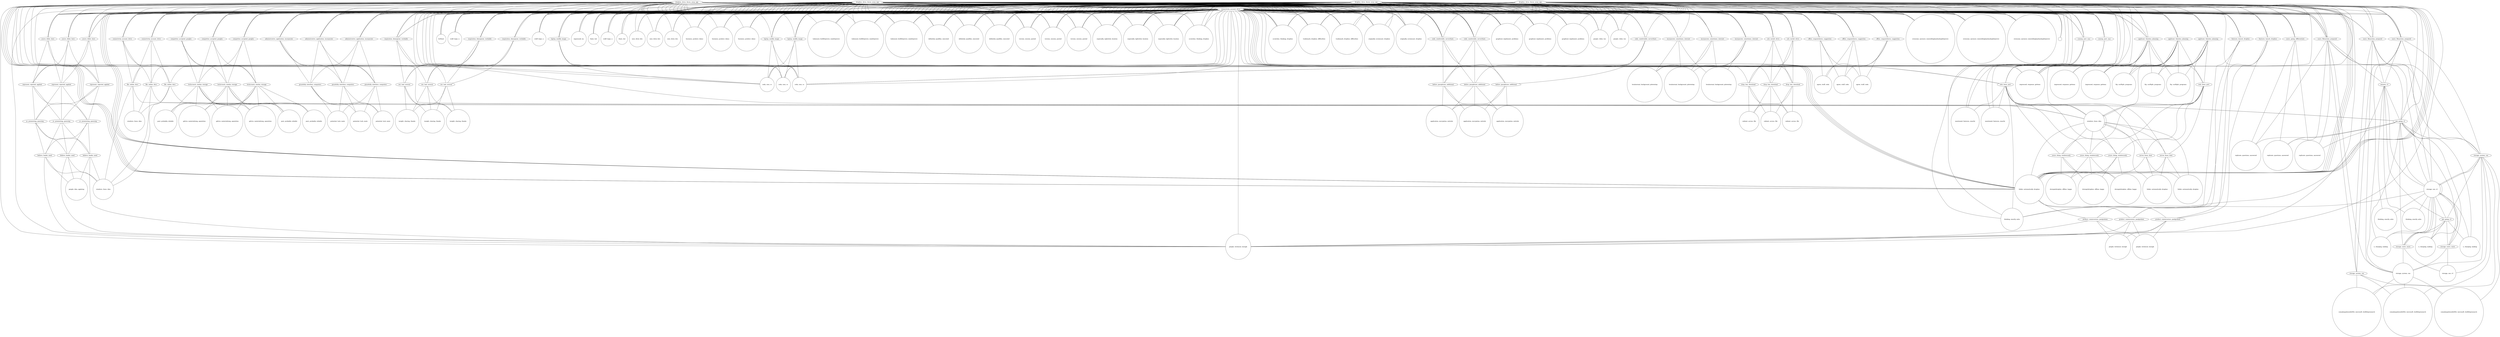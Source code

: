graph tree {
{Ndropbox, drive, throw, away, app[label="dropbox, drive, throw, away, app"]}--{L[shape=circle,label=""]}
 {L[shape=circle,label=""]}{Ndropbox, drive, throw, away, app[label="dropbox, drive, throw, away, app"]}--{Nlaptop, modify, image[label="laptop, modify, image"]}
{Nlaptop, modify, image[label="laptop, modify, image"]}--{Lcoda, cmu, cs[shape=circle,label="coda, cmu, cs"]}
 {Lcoda, cmu, cs[shape=circle,label="coda, cmu, cs"]}{Ndropbox, drive, throw, away, app[label="dropbox, drive, throw, away, app"]}--{Lbrilliant[shape=circle,label="brilliant"]}
 {Lbrilliant[shape=circle,label="brilliant"]}{Ndropbox, drive, throw, away, app[label="dropbox, drive, throw, away, app"]}--{Lstuff, hope, n[shape=circle,label="stuff, hope, n"]}
 {Lstuff, hope, n[shape=circle,label="stuff, hope, n"]}{Ndropbox, drive, throw, away, app[label="dropbox, drive, throw, away, app"]}--{Limpressed, im[shape=circle,label="impressed, im"]}
 {Limpressed, im[shape=circle,label="impressed, im"]}{Ndropbox, drive, throw, away, app[label="dropbox, drive, throw, away, app"]}--{Lthats, hot[shape=circle,label="thats, hot"]}
 {Lthats, hot[shape=circle,label="thats, hot"]}{Ndropbox, drive, throw, away, app[label="dropbox, drive, throw, away, app"]}--{Lnice, drew, lets[shape=circle,label="nice, drew, lets"]}
 {Lnice, drew, lets[shape=circle,label="nice, drew, lets"]}{Ndropbox, drive, throw, away, app[label="dropbox, drive, throw, away, app"]}--{Lbusiness, product, demo[shape=circle,label="business, product, demo"]}
 {Lbusiness, product, demo[shape=circle,label="business, product, demo"]}{Ndropbox, drive, throw, away, app[label="dropbox, drive, throw, away, app"]}--{Ltubesnow, hrefhttpwww, comhttpwww[shape=circle,label="tubesnow, hrefhttpwww, comhttpwww"]}
 {Ltubesnow, hrefhttpwww, comhttpwww[shape=circle,label="tubesnow, hrefhttpwww, comhttpwww"]}{Ndropbox, drive, throw, away, app[label="dropbox, drive, throw, away, app"]}--{Ncompetitor, accepted, googles[label="competitor, accepted, googles"]}
{Ncompetitor, accepted, googles[label="competitor, accepted, googles"]}--{Ntechcrunch, similar, storage[label="techcrunch, similar, storage"]}
{Ntechcrunch, similar, storage[label="techcrunch, similar, storage"]}--{Lpost, probably, reliable[shape=circle,label="post, probably, reliable"]}
 {Lpost, probably, reliable[shape=circle,label="post, probably, reliable"]}{Ntechcrunch, similar, storage[label="techcrunch, similar, storage"]}--{Lgdrive, materialising, aquisition[shape=circle,label="gdrive, materialising, aquisition"]}
 {Lgdrive, materialising, aquisition[shape=circle,label="gdrive, materialising, aquisition"]}{Ndropbox, drive, throw, away, app[label="dropbox, drive, throw, away, app"]}--{Ldefinitely, qualifies, executed[shape=circle,label="definitely, qualifies, executed"]}
 {Ldefinitely, qualifies, executed[shape=circle,label="definitely, qualifies, executed"]}{Ndropbox, drive, throw, away, app[label="dropbox, drive, throw, away, app"]}--{Lversion, session, posted[shape=circle,label="version, session, posted"]}
 {Lversion, session, posted[shape=circle,label="version, session, posted"]}{Ndropbox, drive, throw, away, app[label="dropbox, drive, throw, away, app"]}--{Lespecially, rightclick, location[shape=circle,label="especially, rightclick, location"]}
 {Lespecially, rightclick, location[shape=circle,label="especially, rightclick, location"]}{Ndropbox, drive, throw, away, app[label="dropbox, drive, throw, away, app"]}--{Lscratches, thinking, dropbox[shape=circle,label="scratches, thinking, dropbox"]}
 {Lscratches, thinking, dropbox[shape=circle,label="scratches, thinking, dropbox"]}{Ndropbox, drive, throw, away, app[label="dropbox, drive, throw, away, app"]}--{Ltrademark, dropbox, difficulties[shape=circle,label="trademark, dropbox, difficulties"]}
 {Ltrademark, dropbox, difficulties[shape=circle,label="trademark, dropbox, difficulties"]}{Ndropbox, drive, throw, away, app[label="dropbox, drive, throw, away, app"]}--{Loriginally, screencast, dropbox[shape=circle,label="originally, screencast, dropbox"]}
 {Loriginally, screencast, dropbox[shape=circle,label="originally, screencast, dropbox"]}{Ndropbox, drive, throw, away, app[label="dropbox, drive, throw, away, app"]}--{Nincorporate, sometimes, internet[label="incorporate, sometimes, internet"]}
{Nincorporate, sometimes, internet[label="incorporate, sometimes, internet"]}--{Llocalnormal, background, photoshop[shape=circle,label="localnormal, background, photoshop"]}
 {Llocalnormal, background, photoshop[shape=circle,label="localnormal, background, photoshop"]}{Ndropbox, drive, throw, away, app[label="dropbox, drive, throw, away, app"]}--{Lgraphical, implement, problems[shape=circle,label="graphical, implement, problems"]}
 {Lgraphical, implement, problems[shape=circle,label="graphical, implement, problems"]}{Ndropbox, drive, throw, away, app[label="dropbox, drive, throw, away, app"]}--{Ncoming, port, mac[label="coming, port, mac"]}
{Ncoming, port, mac[label="coming, port, mac"]}--{Lmentioned, features, exactly[shape=circle,label="mentioned, features, exactly"]}
 {Lmentioned, features, exactly[shape=circle,label="mentioned, features, exactly"]}{Ndropbox, drive, throw, away, app[label="dropbox, drive, throw, away, app"]}--{Nusers, going, differentiate[label="users, going, differentiate"]}
{Nusers, going, differentiate[label="users, going, differentiate"]}--{Lreplicate, questions, answered[shape=circle,label="replicate, questions, answered"]}
 {Lreplicate, questions, answered[shape=circle,label="replicate, questions, answered"]}{Ndropbox, drive, throw, away, app[label="dropbox, drive, throw, away, app"]}--{Nyouve, didnt, here[label="youve, didnt, here"]}
{Nyouve, didnt, here[label="youve, didnt, here"]}--{Nrepresent, rejected, applied[label="represent, rejected, applied"]}
{Nrepresent, rejected, applied[label="represent, rejected, applied"]}--{Nyc, preexisting, guessing[label="yc, preexisting, guessing"]}
{Nyc, preexisting, guessing[label="yc, preexisting, guessing"]}--{Nbelieve, leader, need[label="believe, leader, need"]}
{Nbelieve, leader, need[label="believe, leader, need"]}--{Lpeople, idea, applying[shape=circle,label="people, idea, applying"]}
 {Lpeople, idea, applying[shape=circle,label="people, idea, applying"]}{Ndropbox, drive, throw, away, app[label="dropbox, drive, throw, away, app"]}--{Lpeople, video, too[shape=circle,label="people, video, too"]}
 {Lpeople, video, too[shape=circle,label="people, video, too"]}{Ndropbox, drive, throw, away, app[label="dropbox, drive, throw, away, app"]}--{Nadministrative, application, incorporate[label="administrative, application, incorporate"]}
{Nadministrative, application, incorporate[label="administrative, application, incorporate"]}--{Ngracefully, interface, computers[label="gracefully, interface, computers"]}
{Ngracefully, interface, computers[label="gracefully, interface, computers"]}--{Lpotential, luck, mate[shape=circle,label="potential, luck, mate"]}
 {Lpotential, luck, mate[shape=circle,label="potential, luck, mate"]}{Ndropbox, drive, throw, away, app[label="dropbox, drive, throw, away, app"]}--{Noffice, congratsheres, suggestion[label="office, congratsheres, suggestion"]}
{Noffice, congratsheres, suggestion[label="office, congratsheres, suggestion"]}--{Lagree, stuff, coda[shape=circle,label="agree, stuff, coda"]}
 {Lagree, stuff, coda[shape=circle,label="agree, stuff, coda"]}{Ndropbox, drive, throw, away, app[label="dropbox, drive, throw, away, app"]}--{Ninspiration, demogreat, workable[label="inspiration, demogreat, workable"]}
{Ninspiration, demogreat, workable[label="inspiration, demogreat, workable"]}--{Nout, had, several[label="out, had, several"]}
{Nout, had, several[label="out, had, several"]}--{Linsight, sharing, thanks[shape=circle,label="insight, sharing, thanks"]}
 {Linsight, sharing, thanks[shape=circle,label="insight, sharing, thanks"]}{Ndropbox, drive, throw, away, app[label="dropbox, drive, throw, away, app"]}--{Lcoda, cmu, cs[shape=circle,label="coda, cmu, cs"]}
 {Lcoda, cmu, cs[shape=circle,label="coda, cmu, cs"]}{Ndropbox, drive, throw, away, app[label="dropbox, drive, throw, away, app"]}--{Nfeatures, launch, dropbox[label="features, launch, dropbox"]}
{Nfeatures, launch, dropbox[label="features, launch, dropbox"]}--{Nproduct, cominvestors, paulgraham[label="product, cominvestors, paulgraham"]}
{Nproduct, cominvestors, paulgraham[label="product, cominvestors, paulgraham"]}--{Lpeople, technical, enough[shape=circle,label="people, technical, enough"]}
 {Lpeople, technical, enough[shape=circle,label="people, technical, enough"]}{Ndropbox, drive, throw, away, app[label="dropbox, drive, throw, away, app"]}--{Ncode, comfortable, serverthats[label="code, comfortable, serverthats"]}
{Ncode, comfortable, serverthats[label="code, comfortable, serverthats"]}--{Nbefore, passphrase, additional[label="before, passphrase, additional"]}
{Nbefore, passphrase, additional[label="before, passphrase, additional"]}--{Lapplication, encryption, entirely[shape=circle,label="application, encryption, entirely"]}
 {Lapplication, encryption, entirely[shape=circle,label="application, encryption, entirely"]}{Ndropbox, drive, throw, away, app[label="dropbox, drive, throw, away, app"]}--{Napplicant, thatalso, planning[label="applicant, thatalso, planning"]}
{Napplicant, thatalso, planning[label="applicant, thatalso, planning"]}--{Limpressed, response, gottenn[shape=circle,label="impressed, response, gottenn"]}
 {Limpressed, response, gottenn[shape=circle,label="impressed, response, gottenn"]}{Napplicant, thatalso, planning[label="applicant, thatalso, planning"]}--{Nweb, linux, port[label="web, linux, port"]}
{Nweb, linux, port[label="web, linux, port"]}--{Nyoure, doing, windowsonly[label="youre, doing, windowsonly"]}
{Nyoure, doing, windowsonly[label="youre, doing, windowsonly"]}--{Ldrewgetdropbox, offline, happy[shape=circle,label="drewgetdropbox, offline, happy"]}
 {Ldrewgetdropbox, offline, happy[shape=circle,label="drewgetdropbox, offline, happy"]}{Nweb, linux, port[label="web, linux, port"]}--{Nserver, linux, dont[label="server, linux, dont"]}
{Nserver, linux, dont[label="server, linux, dont"]}--{Lfolder, automatically, dropbox[shape=circle,label="folder, automatically, dropbox"]}
 {Lfolder, automatically, dropbox[shape=circle,label="folder, automatically, dropbox"]}{Napplicant, thatalso, planning[label="applicant, thatalso, planning"]}--{Lftp, curlftpfs, programs[shape=circle,label="ftp, curlftpfs, programs"]}
 {Lftp, curlftpfs, programs[shape=circle,label="ftp, curlftpfs, programs"]}{Ndropbox, drive, throw, away, app[label="dropbox, drive, throw, away, app"]}--{Nusers, filesystem, prepared[label="users, filesystem, prepared"]}
{Nusers, filesystem, prepared[label="users, filesystem, prepared"]}--{Namazon, s3[label="amazon, s3"]}
{Namazon, s3[label="amazon, s3"]}--{Lthinking, exactly, ashu[shape=circle,label="thinking, exactly, ashu"]}
 {Lthinking, exactly, ashu[shape=circle,label="thinking, exactly, ashu"]}{Namazon, s3[label="amazon, s3"]}--{Nper, going, s3[label="per, going, s3"]}
{Nper, going, s3[label="per, going, s3"]}--{Lx, charging, making[shape=circle,label="x, charging, making"]}
 {Lx, charging, making[shape=circle,label="x, charging, making"]}{Nper, going, s3[label="per, going, s3"]}--{Nstorage, users, more[label="storage, users, more"]}
{Nstorage, users, more[label="storage, users, more"]}--{Lstorage, can, s3[shape=circle,label="storage, can, s3"]}
 {Lstorage, can, s3[shape=circle,label="storage, can, s3"]}{Nusers, filesystem, prepared[label="users, filesystem, prepared"]}--{Nstorage, system, can[label="storage, system, can"]}
{Nstorage, system, can[label="storage, system, can"]}--{Lcomadyapubsosdi2002, microsoft, hrefhttpresearch[shape=circle,label="comadyapubsosdi2002, microsoft, hrefhttpresearch"]}
 {Lcomadyapubsosdi2002, microsoft, hrefhttpresearch[shape=circle,label="comadyapubsosdi2002, microsoft, hrefhttpresearch"]}{Ndropbox, drive, throw, away, app[label="dropbox, drive, throw, away, app"]}--{Nusb, install, drive[label="usb, install, drive"]}
{Nusb, install, drive[label="usb, install, drive"]}--{Ndrop, box, download[label="drop, box, download"]}
{Ndrop, box, download[label="drop, box, download"]}--{Lcabinet, across, file[shape=circle,label="cabinet, across, file"]}
 {Lcabinet, across, file[shape=circle,label="cabinet, across, file"]}{Ndropbox, drive, throw, away, app[label="dropbox, drive, throw, away, app"]}--{Leveryone, aaronsw, comwebloglazybackuphttpwww[shape=circle,label="everyone, aaronsw, comwebloglazybackuphttpwww"]}
 {Leveryone, aaronsw, comwebloglazybackuphttpwww[shape=circle,label="everyone, aaronsw, comwebloglazybackuphttpwww"]}{Ndropbox, drive, throw, away, app[label="dropbox, drive, throw, away, app"]}--{Nconnectivity, account, drive[label="connectivity, account, drive"]}
{Nconnectivity, account, drive[label="connectivity, account, drive"]}--{Nfile, online, docs[label="file, online, docs"]}
{Nfile, online, docs[label="file, online, docs"]}--{Lwindows, linux, idea[shape=circle,label="windows, linux, idea"]}
 {Lwindows, linux, idea[shape=circle,label="windows, linux, idea"]}}